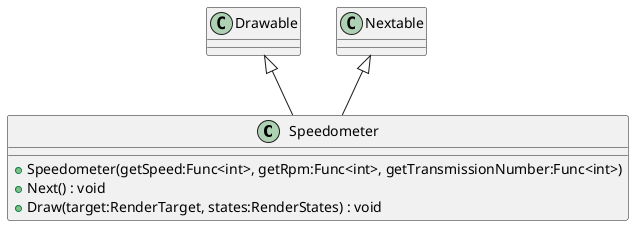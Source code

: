 @startuml
class Speedometer {
    + Speedometer(getSpeed:Func<int>, getRpm:Func<int>, getTransmissionNumber:Func<int>)
    + Next() : void
    + Draw(target:RenderTarget, states:RenderStates) : void
}
Drawable <|-- Speedometer
Nextable <|-- Speedometer
@enduml
